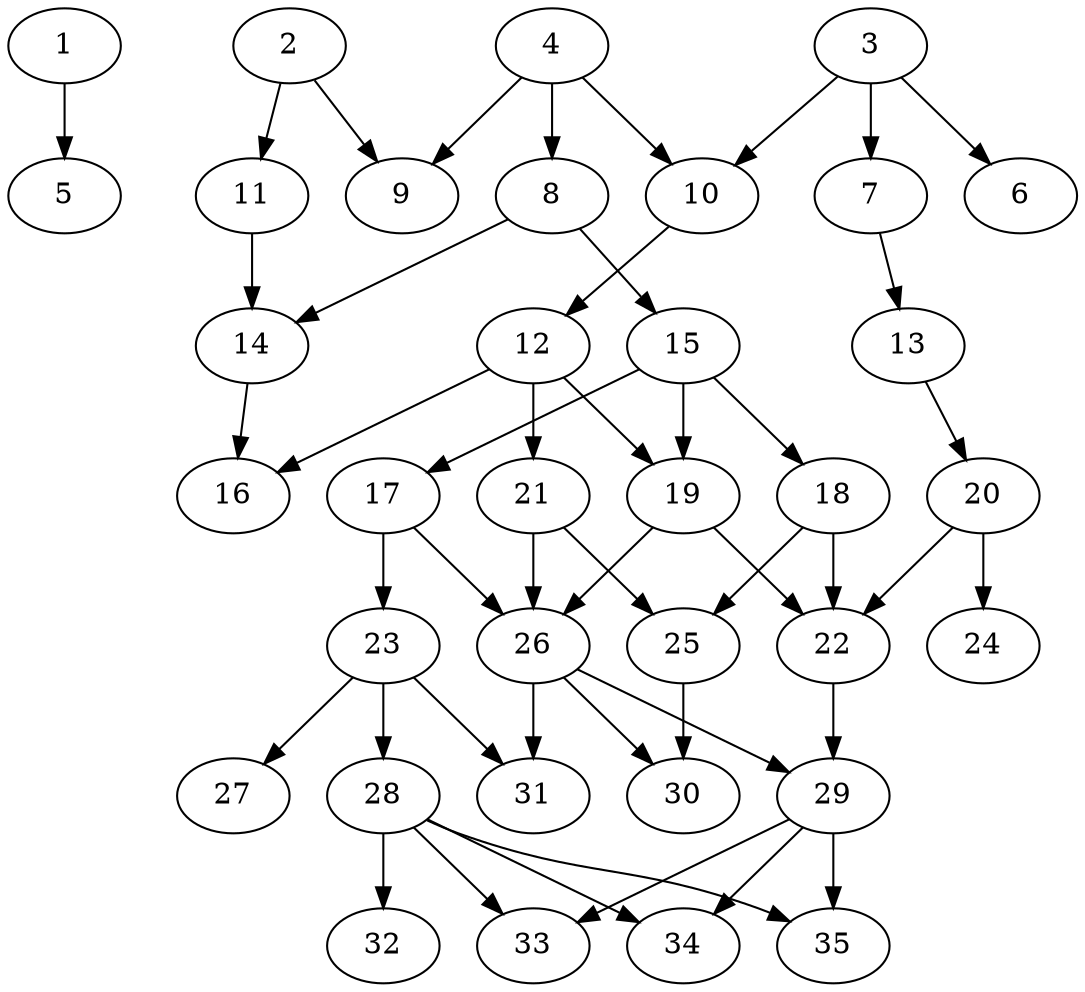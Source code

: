 // DAG (tier=2-normal, mode=compute, n=35, ccr=0.375, fat=0.520, density=0.436, regular=0.569, jump=0.145, mindata=524288, maxdata=8388608)
// DAG automatically generated by daggen at Sun Aug 24 16:33:33 2025
// /home/ermia/Project/Environments/daggen/bin/daggen --dot --ccr 0.375 --fat 0.520 --regular 0.569 --density 0.436 --jump 0.145 --mindata 524288 --maxdata 8388608 -n 35 
digraph G {
  1 [size="8913672655082929", alpha="0.00", expect_size="4456836327541464"]
  1 -> 5 [size ="9658047660032"]
  2 [size="3437674890201209", alpha="0.11", expect_size="1718837445100604"]
  2 -> 9 [size ="56141337853952"]
  2 -> 11 [size ="56141337853952"]
  3 [size="23439852721832568", alpha="0.17", expect_size="11719926360916284"]
  3 -> 6 [size ="27330294579200"]
  3 -> 7 [size ="27330294579200"]
  3 -> 10 [size ="27330294579200"]
  4 [size="8464654436792155", alpha="0.13", expect_size="4232327218396077"]
  4 -> 8 [size ="480835354492928"]
  4 -> 9 [size ="480835354492928"]
  4 -> 10 [size ="480835354492928"]
  5 [size="3333611574181326", alpha="0.10", expect_size="1666805787090663"]
  6 [size="464136718044997504", alpha="0.11", expect_size="232068359022498752"]
  7 [size="315401662838664000", alpha="0.04", expect_size="157700831419332000"]
  7 -> 13 [size ="157059311992832"]
  8 [size="5913872643185967104", alpha="0.05", expect_size="2956936321592983552"]
  8 -> 14 [size ="26162021531648"]
  8 -> 15 [size ="26162021531648"]
  9 [size="5803752752044341", alpha="0.13", expect_size="2901876376022170"]
  10 [size="3093269409597600", alpha="0.19", expect_size="1546634704798800"]
  10 -> 12 [size ="352241005363200"]
  11 [size="52797795616341816", alpha="0.03", expect_size="26398897808170908"]
  11 -> 14 [size ="46207883804672"]
  12 [size="4125044342553660", alpha="0.18", expect_size="2062522171276830"]
  12 -> 16 [size ="164476980559872"]
  12 -> 19 [size ="164476980559872"]
  12 -> 21 [size ="164476980559872"]
  13 [size="15596926866709784", alpha="0.12", expect_size="7798463433354892"]
  13 -> 20 [size ="345102266400768"]
  14 [size="544617942482944000000", alpha="0.09", expect_size="272308971241472000000"]
  14 -> 16 [size ="533520711680000"]
  15 [size="32528724082126888", alpha="0.03", expect_size="16264362041063444"]
  15 -> 17 [size ="551872435847168"]
  15 -> 18 [size ="551872435847168"]
  15 -> 19 [size ="551872435847168"]
  16 [size="592026882015232000", alpha="0.09", expect_size="296013441007616000"]
  17 [size="240373445565486080", alpha="0.04", expect_size="120186722782743040"]
  17 -> 23 [size ="126155302633472"]
  17 -> 26 [size ="126155302633472"]
  18 [size="176895572660224786432", alpha="0.18", expect_size="88447786330112393216"]
  18 -> 22 [size ="252097165524992"]
  18 -> 25 [size ="252097165524992"]
  19 [size="175062639187410812928", alpha="0.03", expect_size="87531319593705406464"]
  19 -> 22 [size ="250352712548352"]
  19 -> 26 [size ="250352712548352"]
  20 [size="15521429685056569344", alpha="0.00", expect_size="7760714842528284672"]
  20 -> 22 [size ="49778805178368"]
  20 -> 24 [size ="49778805178368"]
  21 [size="5360143485620462", alpha="0.10", expect_size="2680071742810231"]
  21 -> 25 [size ="166862834892800"]
  21 -> 26 [size ="166862834892800"]
  22 [size="779498371403526528", alpha="0.15", expect_size="389749185701763264"]
  22 -> 29 [size ="330833277747200"]
  23 [size="547053036457479040", alpha="0.15", expect_size="273526518228739520"]
  23 -> 27 [size ="288454835437568"]
  23 -> 28 [size ="288454835437568"]
  23 -> 31 [size ="288454835437568"]
  24 [size="974592458681472", alpha="0.13", expect_size="487296229340736"]
  25 [size="520408786957379072", alpha="0.11", expect_size="260204393478689536"]
  25 -> 30 [size ="477665089814528"]
  26 [size="94651573843772880", alpha="0.05", expect_size="47325786921886440"]
  26 -> 29 [size ="212408144494592"]
  26 -> 30 [size ="212408144494592"]
  26 -> 31 [size ="212408144494592"]
  27 [size="559502297083414577152", alpha="0.05", expect_size="279751148541707288576"]
  28 [size="115707844414607696", alpha="0.17", expect_size="57853922207303848"]
  28 -> 32 [size ="83183123038208"]
  28 -> 33 [size ="83183123038208"]
  28 -> 34 [size ="83183123038208"]
  28 -> 35 [size ="83183123038208"]
  29 [size="389851477887676317696", alpha="0.12", expect_size="194925738943838158848"]
  29 -> 33 [size ="426929446453248"]
  29 -> 34 [size ="426929446453248"]
  29 -> 35 [size ="426929446453248"]
  30 [size="188869459434744578048", alpha="0.07", expect_size="94434729717372289024"]
  31 [size="469109094275571136", alpha="0.03", expect_size="234554547137785568"]
  32 [size="4097938565898287", alpha="0.09", expect_size="2048969282949143"]
  33 [size="8610257261390227", alpha="0.03", expect_size="4305128630695113"]
  34 [size="438118204900312128", alpha="0.14", expect_size="219059102450156064"]
  35 [size="26082569684240040", alpha="0.06", expect_size="13041284842120020"]
}